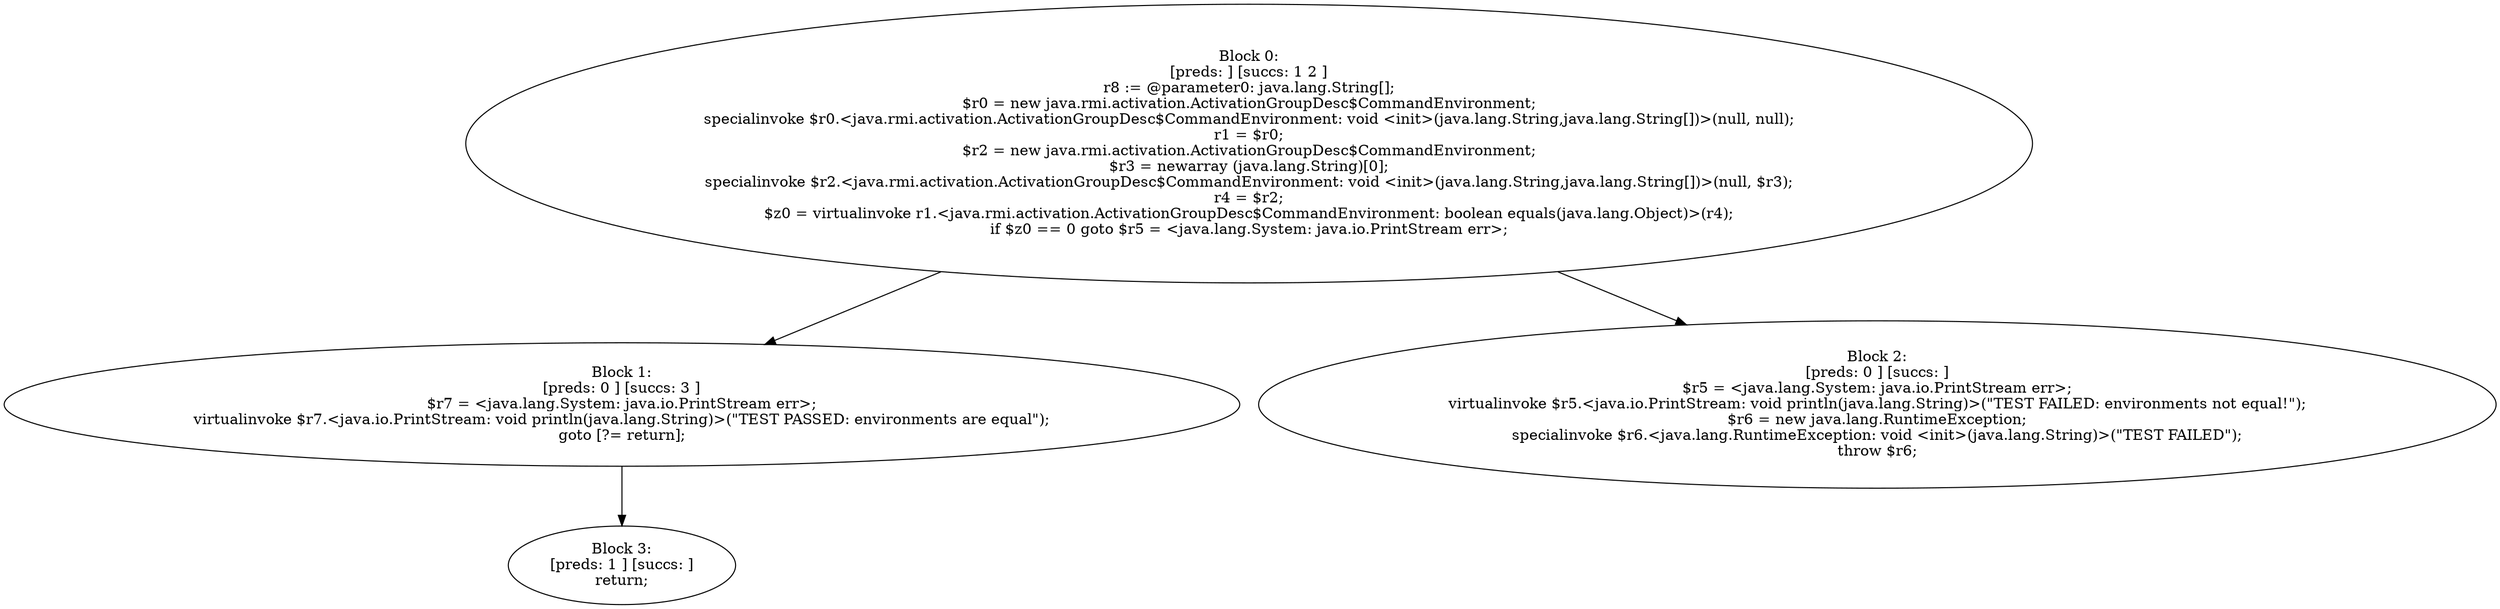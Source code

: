 digraph "unitGraph" {
    "Block 0:
[preds: ] [succs: 1 2 ]
r8 := @parameter0: java.lang.String[];
$r0 = new java.rmi.activation.ActivationGroupDesc$CommandEnvironment;
specialinvoke $r0.<java.rmi.activation.ActivationGroupDesc$CommandEnvironment: void <init>(java.lang.String,java.lang.String[])>(null, null);
r1 = $r0;
$r2 = new java.rmi.activation.ActivationGroupDesc$CommandEnvironment;
$r3 = newarray (java.lang.String)[0];
specialinvoke $r2.<java.rmi.activation.ActivationGroupDesc$CommandEnvironment: void <init>(java.lang.String,java.lang.String[])>(null, $r3);
r4 = $r2;
$z0 = virtualinvoke r1.<java.rmi.activation.ActivationGroupDesc$CommandEnvironment: boolean equals(java.lang.Object)>(r4);
if $z0 == 0 goto $r5 = <java.lang.System: java.io.PrintStream err>;
"
    "Block 1:
[preds: 0 ] [succs: 3 ]
$r7 = <java.lang.System: java.io.PrintStream err>;
virtualinvoke $r7.<java.io.PrintStream: void println(java.lang.String)>(\"TEST PASSED: environments are equal\");
goto [?= return];
"
    "Block 2:
[preds: 0 ] [succs: ]
$r5 = <java.lang.System: java.io.PrintStream err>;
virtualinvoke $r5.<java.io.PrintStream: void println(java.lang.String)>(\"TEST FAILED: environments not equal!\");
$r6 = new java.lang.RuntimeException;
specialinvoke $r6.<java.lang.RuntimeException: void <init>(java.lang.String)>(\"TEST FAILED\");
throw $r6;
"
    "Block 3:
[preds: 1 ] [succs: ]
return;
"
    "Block 0:
[preds: ] [succs: 1 2 ]
r8 := @parameter0: java.lang.String[];
$r0 = new java.rmi.activation.ActivationGroupDesc$CommandEnvironment;
specialinvoke $r0.<java.rmi.activation.ActivationGroupDesc$CommandEnvironment: void <init>(java.lang.String,java.lang.String[])>(null, null);
r1 = $r0;
$r2 = new java.rmi.activation.ActivationGroupDesc$CommandEnvironment;
$r3 = newarray (java.lang.String)[0];
specialinvoke $r2.<java.rmi.activation.ActivationGroupDesc$CommandEnvironment: void <init>(java.lang.String,java.lang.String[])>(null, $r3);
r4 = $r2;
$z0 = virtualinvoke r1.<java.rmi.activation.ActivationGroupDesc$CommandEnvironment: boolean equals(java.lang.Object)>(r4);
if $z0 == 0 goto $r5 = <java.lang.System: java.io.PrintStream err>;
"->"Block 1:
[preds: 0 ] [succs: 3 ]
$r7 = <java.lang.System: java.io.PrintStream err>;
virtualinvoke $r7.<java.io.PrintStream: void println(java.lang.String)>(\"TEST PASSED: environments are equal\");
goto [?= return];
";
    "Block 0:
[preds: ] [succs: 1 2 ]
r8 := @parameter0: java.lang.String[];
$r0 = new java.rmi.activation.ActivationGroupDesc$CommandEnvironment;
specialinvoke $r0.<java.rmi.activation.ActivationGroupDesc$CommandEnvironment: void <init>(java.lang.String,java.lang.String[])>(null, null);
r1 = $r0;
$r2 = new java.rmi.activation.ActivationGroupDesc$CommandEnvironment;
$r3 = newarray (java.lang.String)[0];
specialinvoke $r2.<java.rmi.activation.ActivationGroupDesc$CommandEnvironment: void <init>(java.lang.String,java.lang.String[])>(null, $r3);
r4 = $r2;
$z0 = virtualinvoke r1.<java.rmi.activation.ActivationGroupDesc$CommandEnvironment: boolean equals(java.lang.Object)>(r4);
if $z0 == 0 goto $r5 = <java.lang.System: java.io.PrintStream err>;
"->"Block 2:
[preds: 0 ] [succs: ]
$r5 = <java.lang.System: java.io.PrintStream err>;
virtualinvoke $r5.<java.io.PrintStream: void println(java.lang.String)>(\"TEST FAILED: environments not equal!\");
$r6 = new java.lang.RuntimeException;
specialinvoke $r6.<java.lang.RuntimeException: void <init>(java.lang.String)>(\"TEST FAILED\");
throw $r6;
";
    "Block 1:
[preds: 0 ] [succs: 3 ]
$r7 = <java.lang.System: java.io.PrintStream err>;
virtualinvoke $r7.<java.io.PrintStream: void println(java.lang.String)>(\"TEST PASSED: environments are equal\");
goto [?= return];
"->"Block 3:
[preds: 1 ] [succs: ]
return;
";
}
